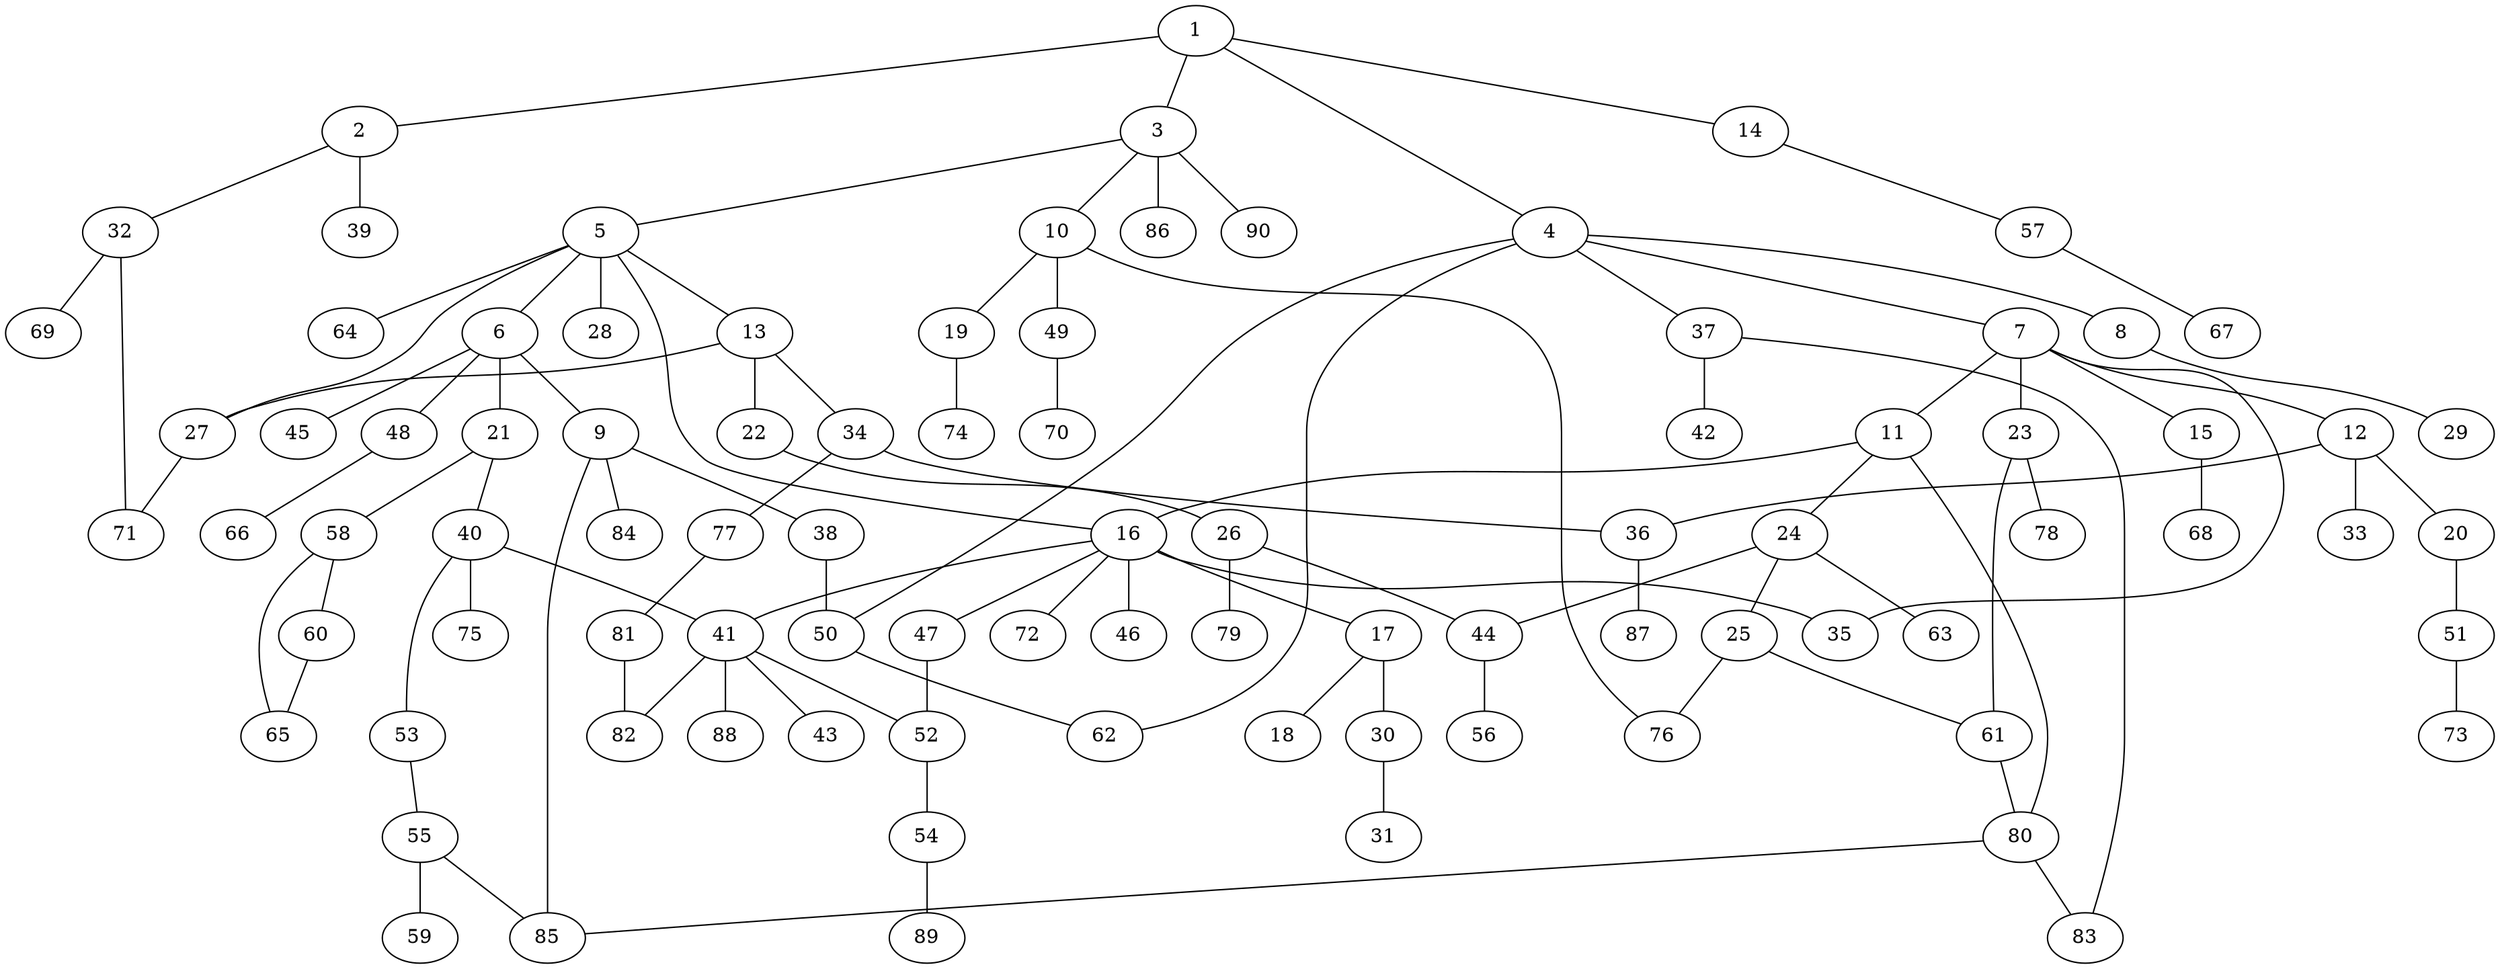 graph graphname {1--2
1--3
1--4
1--14
2--32
2--39
3--5
3--10
3--86
3--90
4--7
4--8
4--37
4--50
4--62
5--6
5--13
5--16
5--27
5--28
5--64
6--9
6--21
6--45
6--48
7--11
7--12
7--15
7--23
7--35
8--29
9--38
9--84
9--85
10--19
10--49
10--76
11--16
11--24
11--80
12--20
12--33
12--36
13--22
13--27
13--34
14--57
15--68
16--17
16--35
16--41
16--46
16--47
16--72
17--18
17--30
19--74
20--51
21--40
21--58
22--26
23--61
23--78
24--25
24--44
24--63
25--61
25--76
26--44
26--79
27--71
30--31
32--69
32--71
34--36
34--77
36--87
37--42
37--83
38--50
40--41
40--53
40--75
41--43
41--52
41--82
41--88
44--56
47--52
48--66
49--70
50--62
51--73
52--54
53--55
54--89
55--59
55--85
57--67
58--60
58--65
60--65
61--80
77--81
80--83
80--85
81--82
}